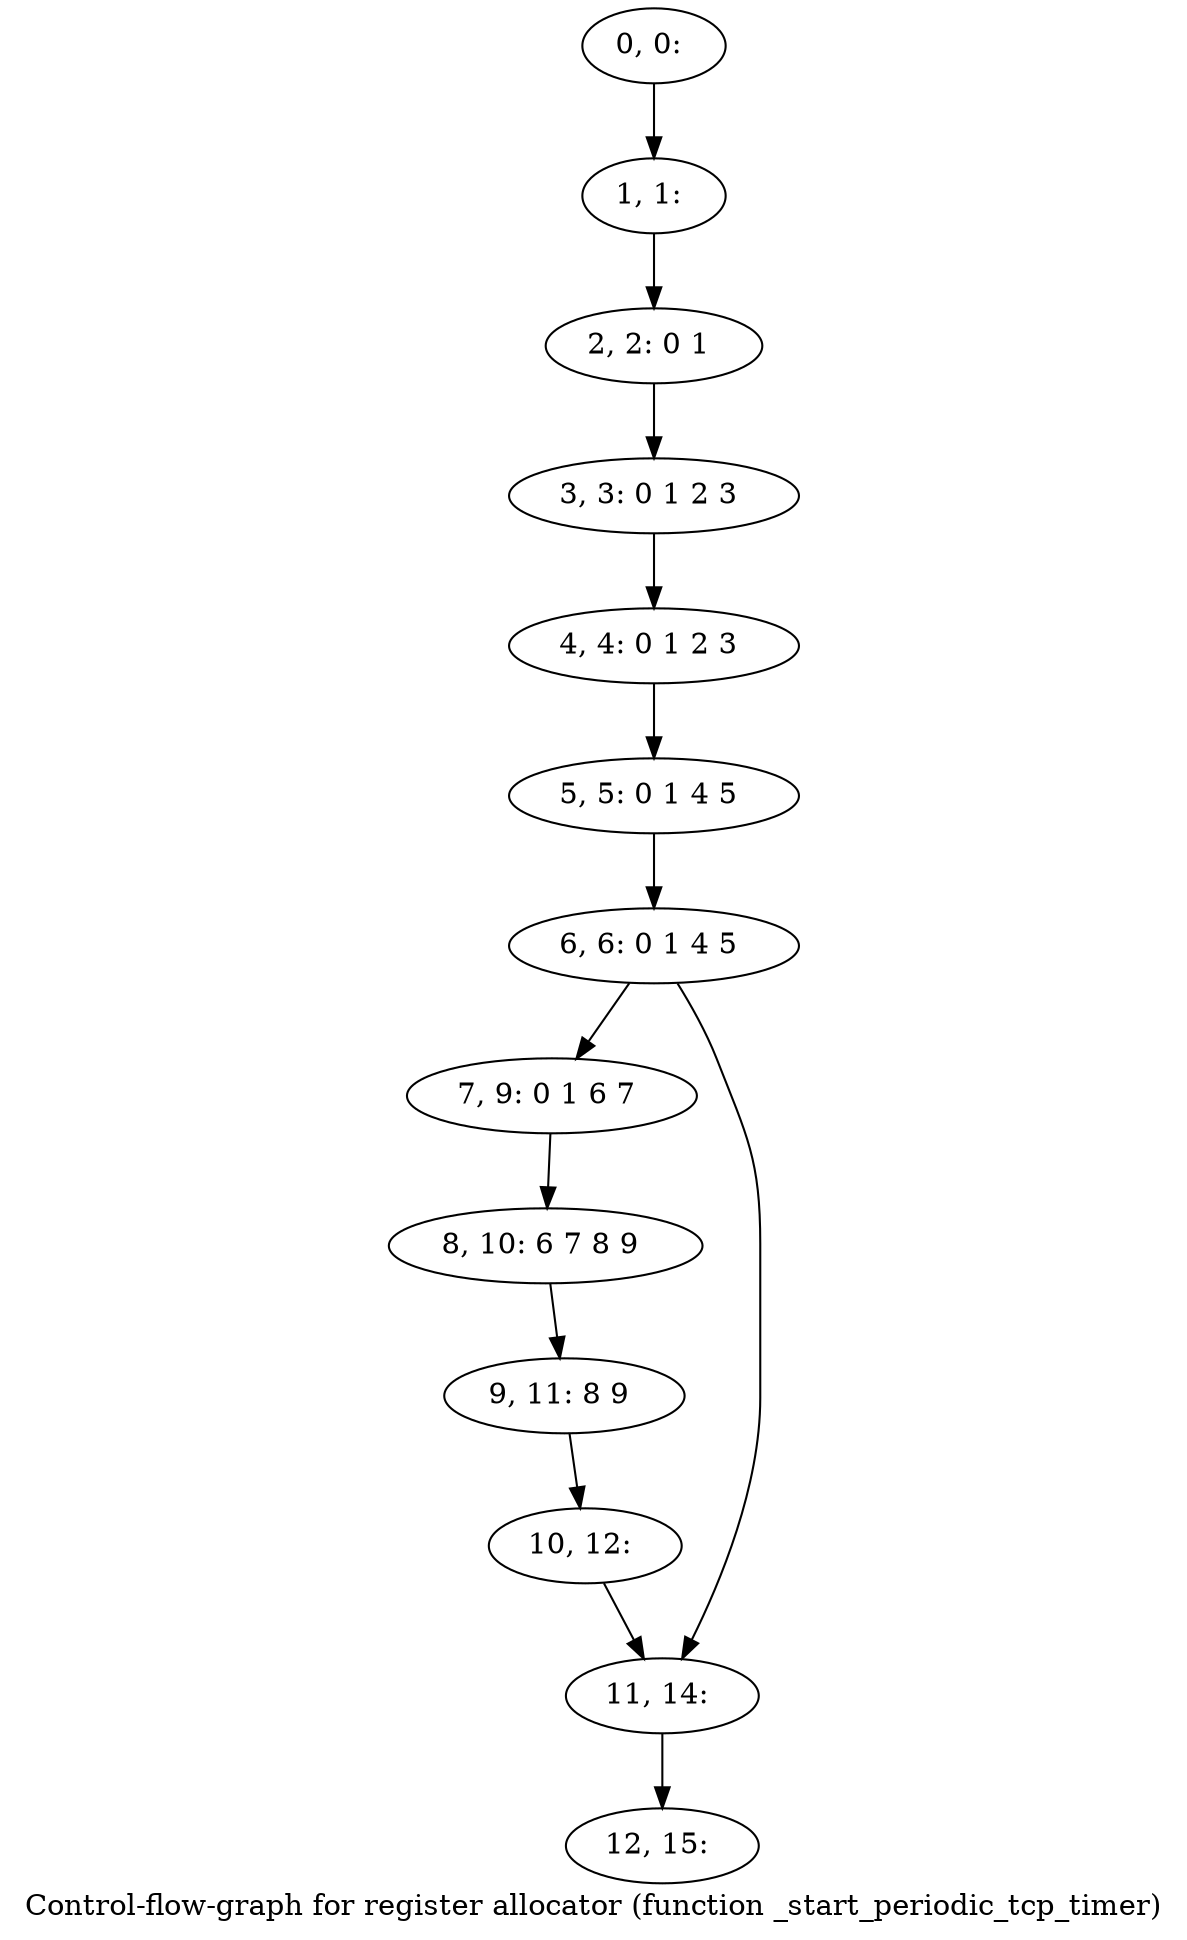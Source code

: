 digraph G {
graph [label="Control-flow-graph for register allocator (function _start_periodic_tcp_timer)"]
0[label="0, 0: "];
1[label="1, 1: "];
2[label="2, 2: 0 1 "];
3[label="3, 3: 0 1 2 3 "];
4[label="4, 4: 0 1 2 3 "];
5[label="5, 5: 0 1 4 5 "];
6[label="6, 6: 0 1 4 5 "];
7[label="7, 9: 0 1 6 7 "];
8[label="8, 10: 6 7 8 9 "];
9[label="9, 11: 8 9 "];
10[label="10, 12: "];
11[label="11, 14: "];
12[label="12, 15: "];
0->1 ;
1->2 ;
2->3 ;
3->4 ;
4->5 ;
5->6 ;
6->7 ;
6->11 ;
7->8 ;
8->9 ;
9->10 ;
10->11 ;
11->12 ;
}
